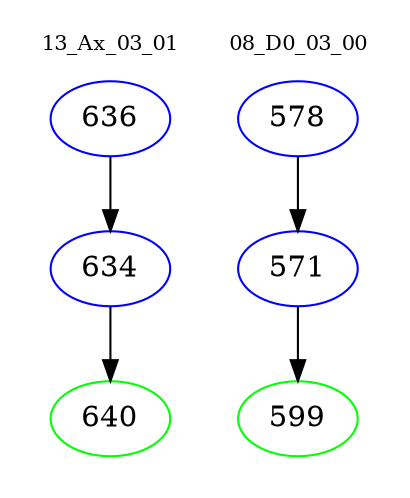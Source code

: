 digraph{
subgraph cluster_0 {
color = white
label = "13_Ax_03_01";
fontsize=10;
T0_636 [label="636", color="blue"]
T0_636 -> T0_634 [color="black"]
T0_634 [label="634", color="blue"]
T0_634 -> T0_640 [color="black"]
T0_640 [label="640", color="green"]
}
subgraph cluster_1 {
color = white
label = "08_D0_03_00";
fontsize=10;
T1_578 [label="578", color="blue"]
T1_578 -> T1_571 [color="black"]
T1_571 [label="571", color="blue"]
T1_571 -> T1_599 [color="black"]
T1_599 [label="599", color="green"]
}
}
